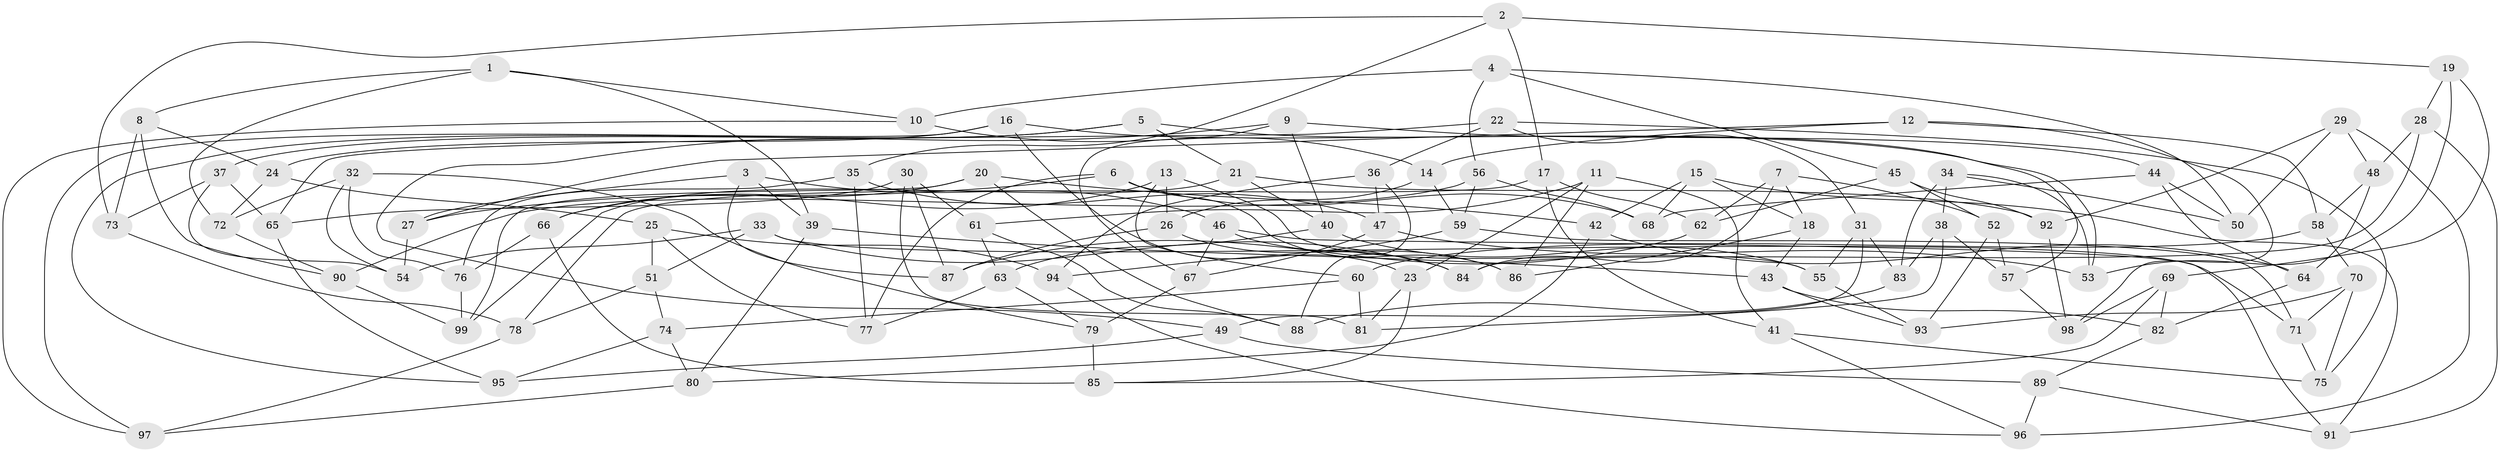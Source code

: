// coarse degree distribution, {6: 0.5333333333333333, 4: 0.3333333333333333, 5: 0.11666666666666667, 3: 0.016666666666666666}
// Generated by graph-tools (version 1.1) at 2025/52/02/27/25 19:52:28]
// undirected, 99 vertices, 198 edges
graph export_dot {
graph [start="1"]
  node [color=gray90,style=filled];
  1;
  2;
  3;
  4;
  5;
  6;
  7;
  8;
  9;
  10;
  11;
  12;
  13;
  14;
  15;
  16;
  17;
  18;
  19;
  20;
  21;
  22;
  23;
  24;
  25;
  26;
  27;
  28;
  29;
  30;
  31;
  32;
  33;
  34;
  35;
  36;
  37;
  38;
  39;
  40;
  41;
  42;
  43;
  44;
  45;
  46;
  47;
  48;
  49;
  50;
  51;
  52;
  53;
  54;
  55;
  56;
  57;
  58;
  59;
  60;
  61;
  62;
  63;
  64;
  65;
  66;
  67;
  68;
  69;
  70;
  71;
  72;
  73;
  74;
  75;
  76;
  77;
  78;
  79;
  80;
  81;
  82;
  83;
  84;
  85;
  86;
  87;
  88;
  89;
  90;
  91;
  92;
  93;
  94;
  95;
  96;
  97;
  98;
  99;
  1 -- 10;
  1 -- 72;
  1 -- 39;
  1 -- 8;
  2 -- 35;
  2 -- 73;
  2 -- 19;
  2 -- 17;
  3 -- 39;
  3 -- 27;
  3 -- 87;
  3 -- 46;
  4 -- 50;
  4 -- 45;
  4 -- 56;
  4 -- 10;
  5 -- 57;
  5 -- 37;
  5 -- 95;
  5 -- 21;
  6 -- 77;
  6 -- 86;
  6 -- 27;
  6 -- 68;
  7 -- 52;
  7 -- 84;
  7 -- 62;
  7 -- 18;
  8 -- 90;
  8 -- 73;
  8 -- 24;
  9 -- 40;
  9 -- 67;
  9 -- 44;
  9 -- 49;
  10 -- 14;
  10 -- 97;
  11 -- 23;
  11 -- 61;
  11 -- 86;
  11 -- 41;
  12 -- 14;
  12 -- 58;
  12 -- 27;
  12 -- 98;
  13 -- 55;
  13 -- 60;
  13 -- 26;
  13 -- 66;
  14 -- 59;
  14 -- 26;
  15 -- 68;
  15 -- 91;
  15 -- 18;
  15 -- 42;
  16 -- 97;
  16 -- 24;
  16 -- 53;
  16 -- 23;
  17 -- 41;
  17 -- 78;
  17 -- 62;
  18 -- 86;
  18 -- 43;
  19 -- 53;
  19 -- 69;
  19 -- 28;
  20 -- 88;
  20 -- 66;
  20 -- 99;
  20 -- 42;
  21 -- 92;
  21 -- 40;
  21 -- 99;
  22 -- 36;
  22 -- 65;
  22 -- 75;
  22 -- 31;
  23 -- 85;
  23 -- 81;
  24 -- 72;
  24 -- 25;
  25 -- 77;
  25 -- 51;
  25 -- 94;
  26 -- 87;
  26 -- 84;
  27 -- 54;
  28 -- 48;
  28 -- 91;
  28 -- 84;
  29 -- 96;
  29 -- 92;
  29 -- 50;
  29 -- 48;
  30 -- 81;
  30 -- 87;
  30 -- 61;
  30 -- 65;
  31 -- 55;
  31 -- 83;
  31 -- 49;
  32 -- 76;
  32 -- 54;
  32 -- 72;
  32 -- 79;
  33 -- 84;
  33 -- 71;
  33 -- 51;
  33 -- 54;
  34 -- 53;
  34 -- 50;
  34 -- 83;
  34 -- 38;
  35 -- 47;
  35 -- 77;
  35 -- 76;
  36 -- 94;
  36 -- 88;
  36 -- 47;
  37 -- 65;
  37 -- 73;
  37 -- 54;
  38 -- 57;
  38 -- 81;
  38 -- 83;
  39 -- 43;
  39 -- 80;
  40 -- 55;
  40 -- 63;
  41 -- 96;
  41 -- 75;
  42 -- 64;
  42 -- 80;
  43 -- 82;
  43 -- 93;
  44 -- 64;
  44 -- 68;
  44 -- 50;
  45 -- 62;
  45 -- 92;
  45 -- 52;
  46 -- 67;
  46 -- 86;
  46 -- 91;
  47 -- 53;
  47 -- 67;
  48 -- 64;
  48 -- 58;
  49 -- 89;
  49 -- 95;
  51 -- 74;
  51 -- 78;
  52 -- 57;
  52 -- 93;
  55 -- 93;
  56 -- 90;
  56 -- 59;
  56 -- 68;
  57 -- 98;
  58 -- 60;
  58 -- 70;
  59 -- 71;
  59 -- 94;
  60 -- 74;
  60 -- 81;
  61 -- 63;
  61 -- 88;
  62 -- 87;
  63 -- 79;
  63 -- 77;
  64 -- 82;
  65 -- 95;
  66 -- 85;
  66 -- 76;
  67 -- 79;
  69 -- 82;
  69 -- 98;
  69 -- 85;
  70 -- 93;
  70 -- 71;
  70 -- 75;
  71 -- 75;
  72 -- 90;
  73 -- 78;
  74 -- 95;
  74 -- 80;
  76 -- 99;
  78 -- 97;
  79 -- 85;
  80 -- 97;
  82 -- 89;
  83 -- 88;
  89 -- 96;
  89 -- 91;
  90 -- 99;
  92 -- 98;
  94 -- 96;
}
